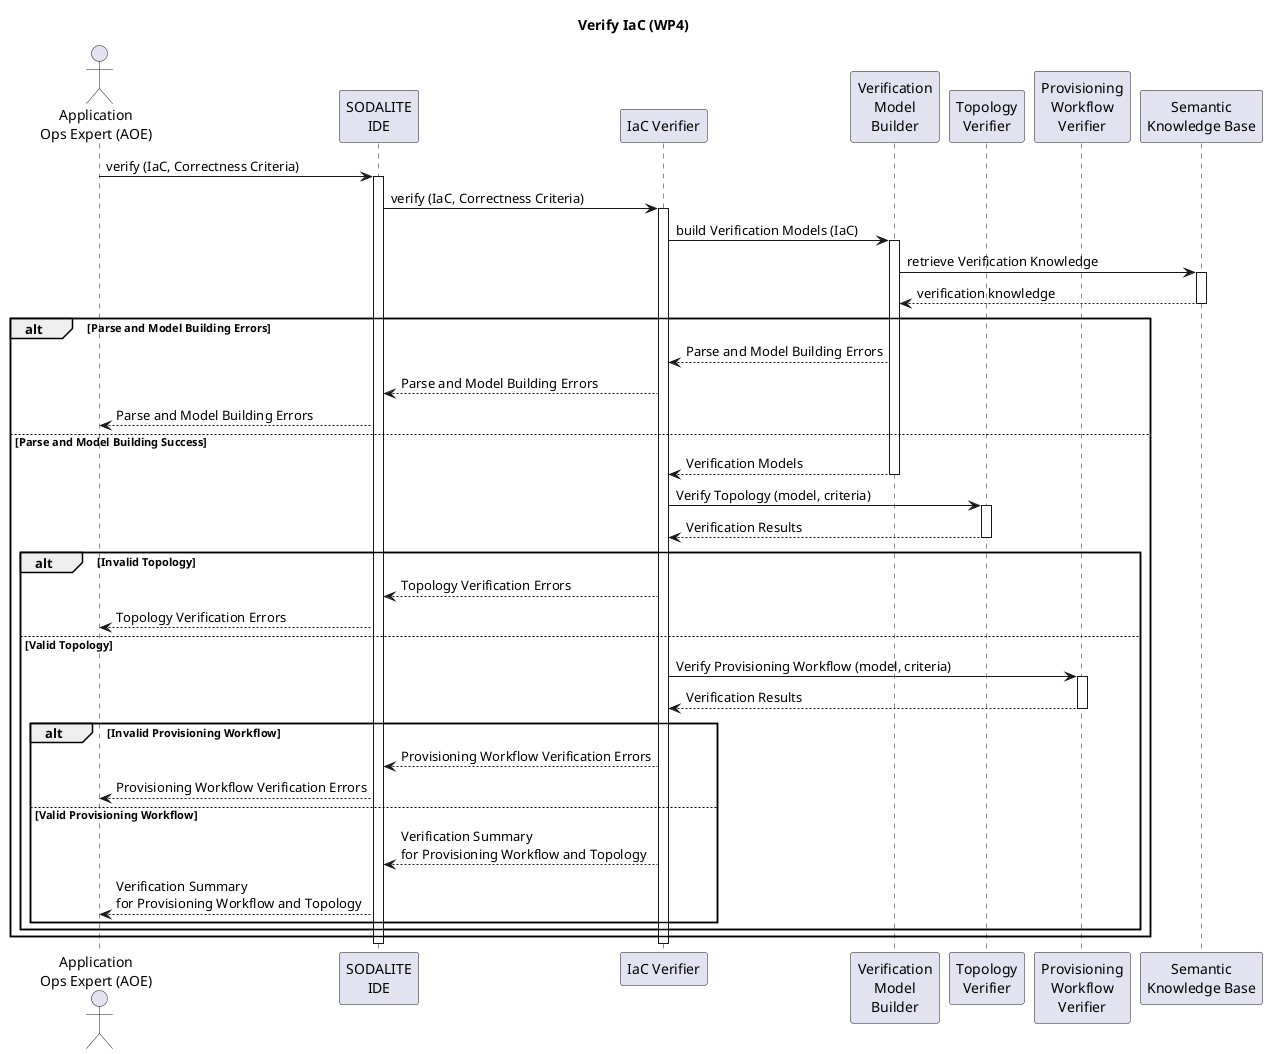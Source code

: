 @startuml

title Verify IaC (WP4)

actor "Application\nOps Expert (AOE)" as ops
participant "SODALITE\nIDE" as sic
participant "IaC Verifier" as soda
participant "Verification\nModel\nBuilder" as vmb
participant "Topology\nVerifier" as tv
participant "Provisioning\nWorkflow\nVerifier" as pwv
participant "Semantic\nKnowledge Base" as kb

ops->sic: verify (IaC, Correctness Criteria)
activate sic
sic->soda: verify (IaC, Correctness Criteria)
activate soda
soda -> vmb: build Verification Models (IaC)
activate vmb
vmb -> kb: retrieve Verification Knowledge
activate kb
kb --> vmb: verification knowledge
deactivate kb
alt Parse and Model Building Errors
    vmb --> soda: Parse and Model Building Errors
    soda --> sic: Parse and Model Building Errors
    sic --> ops: Parse and Model Building Errors
else  Parse and Model Building Success
    vmb --> soda: Verification Models
    deactivate vmb
    soda -> tv: Verify Topology (model, criteria)
    activate tv
    tv --> soda: Verification Results
    deactivate tv
    alt Invalid Topology
        soda --> sic: Topology Verification Errors
        sic --> ops: Topology Verification Errors
    else Valid Topology
        soda -> pwv: Verify Provisioning Workflow (model, criteria)
        activate pwv
        pwv --> soda: Verification Results
        deactivate pwv
        alt Invalid Provisioning Workflow
            soda --> sic: Provisioning Workflow Verification Errors
            sic --> ops: Provisioning Workflow Verification Errors
        else  Valid Provisioning Workflow
            soda --> sic: Verification Summary\nfor Provisioning Workflow and Topology
            sic --> ops: Verification Summary\nfor Provisioning Workflow and Topology
        end
    end
end

deactivate soda
deactivate sic
@enduml
